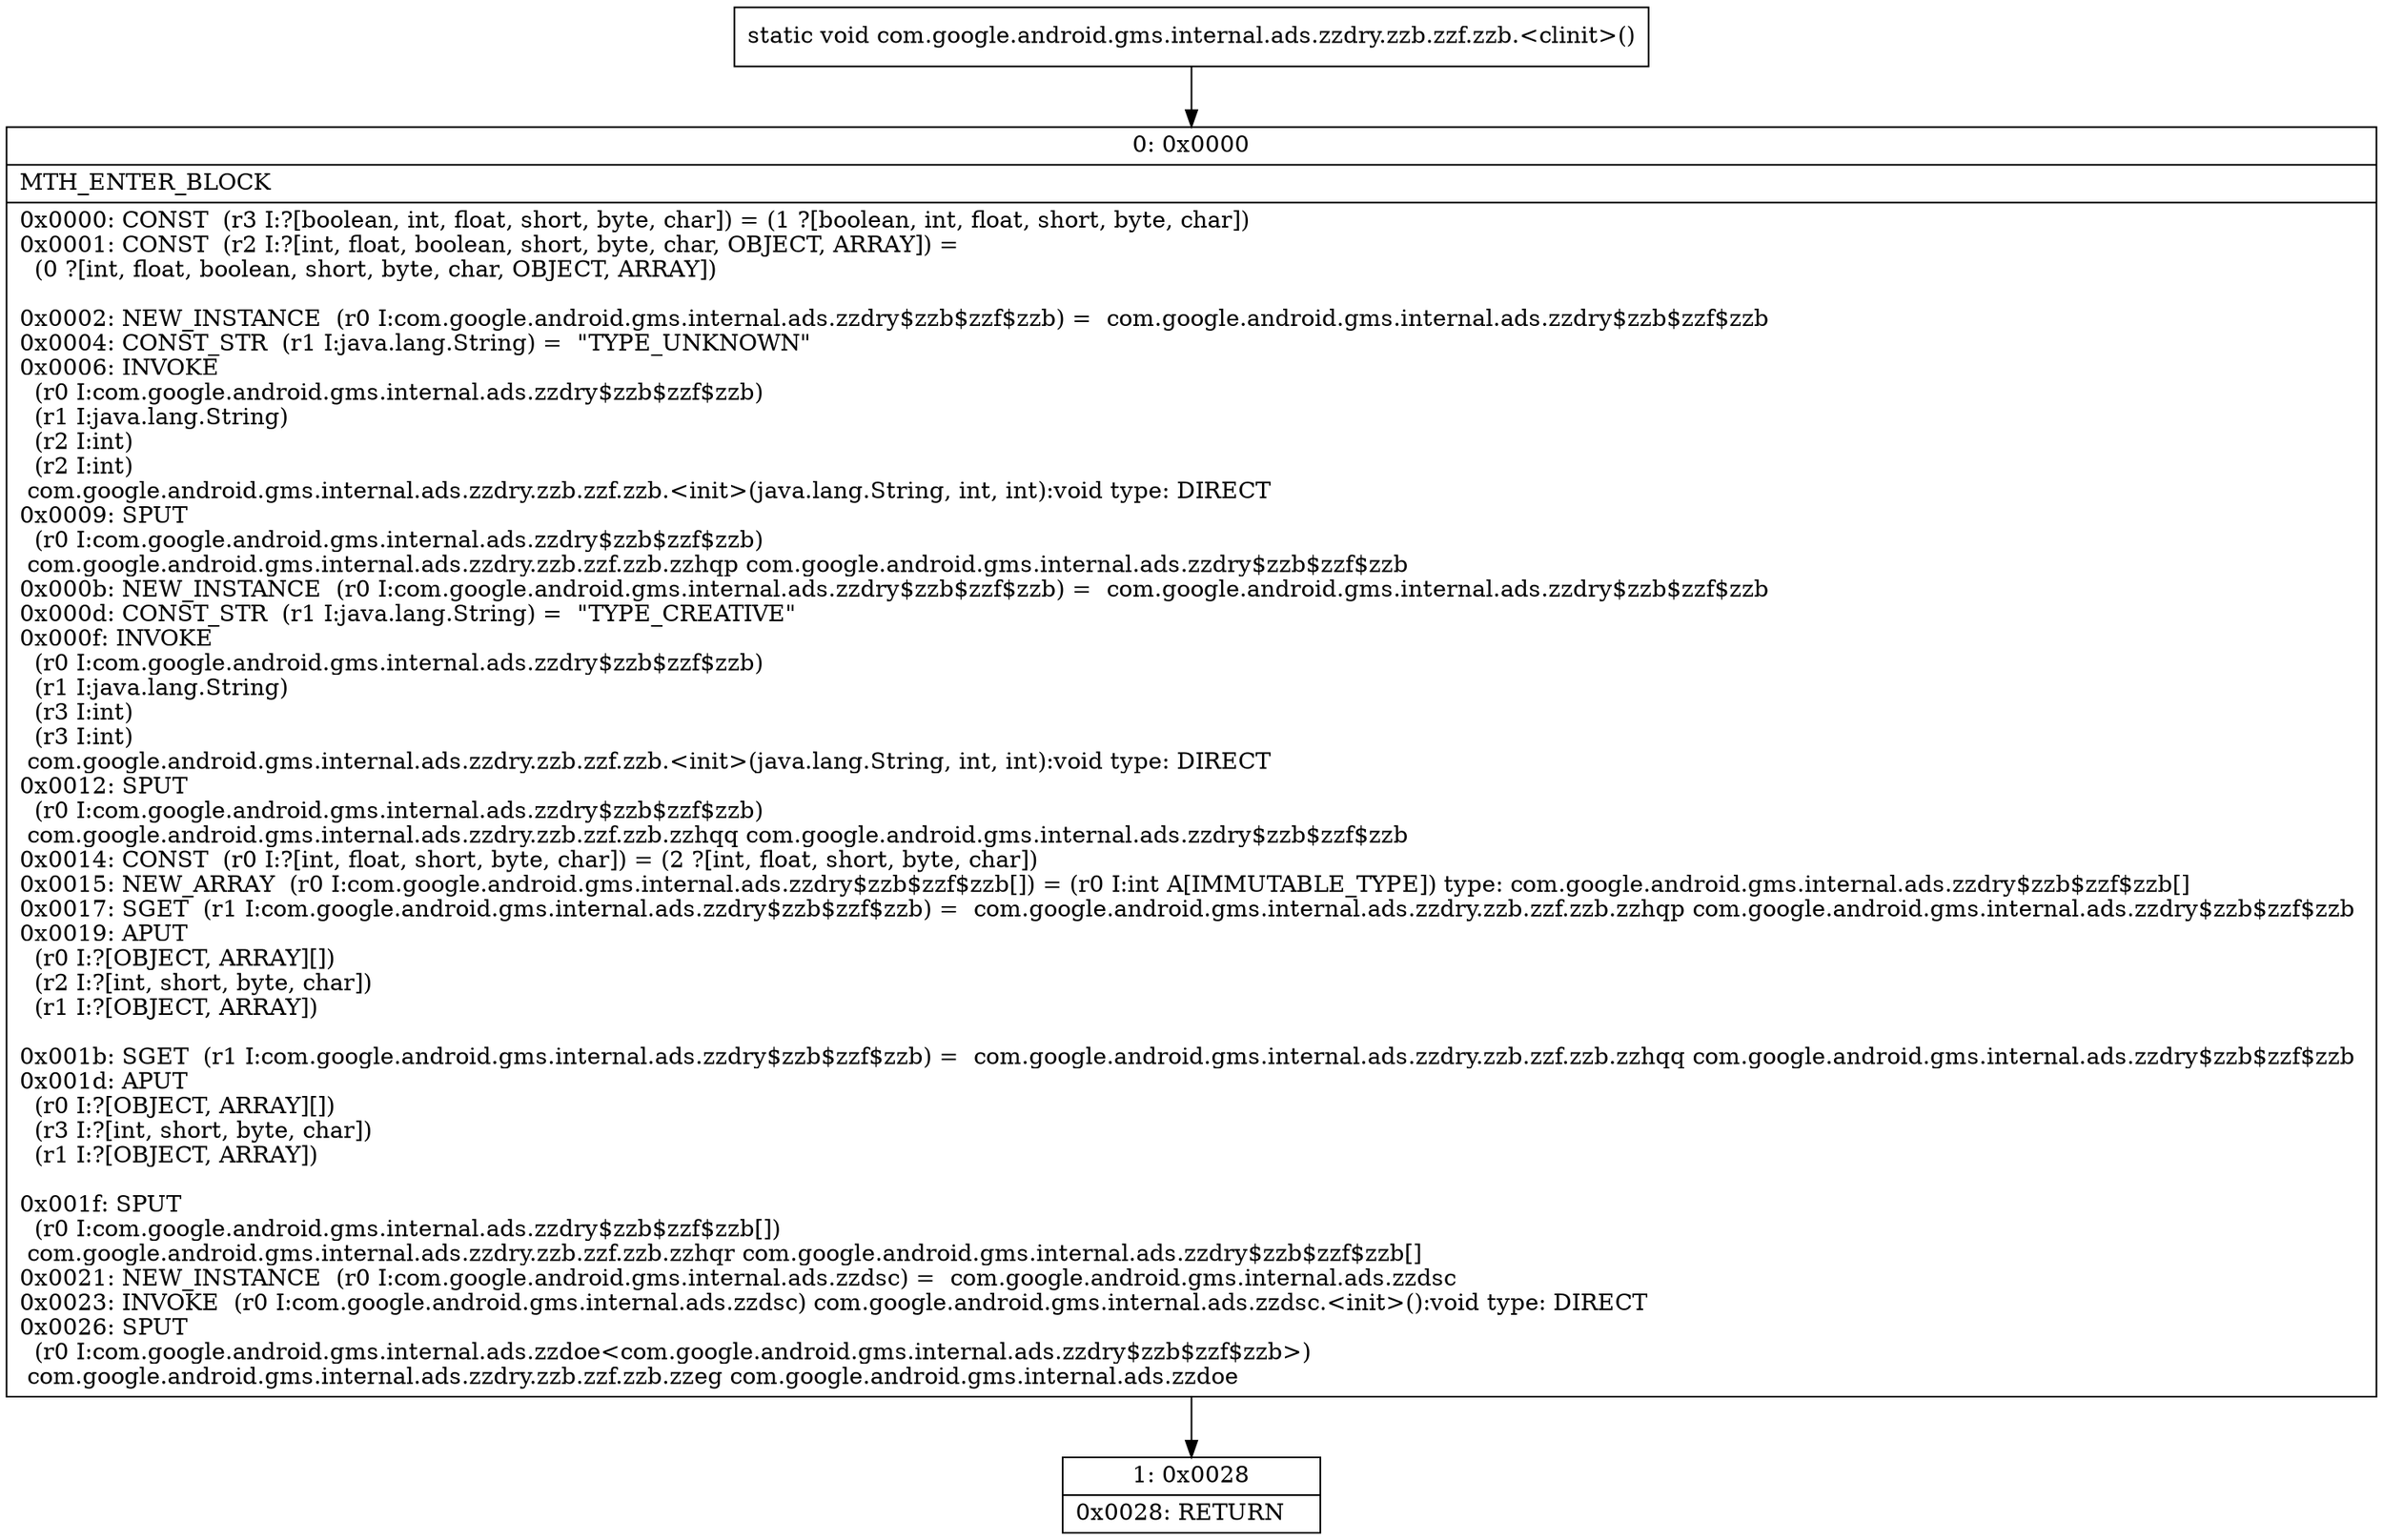 digraph "CFG forcom.google.android.gms.internal.ads.zzdry.zzb.zzf.zzb.\<clinit\>()V" {
Node_0 [shape=record,label="{0\:\ 0x0000|MTH_ENTER_BLOCK\l|0x0000: CONST  (r3 I:?[boolean, int, float, short, byte, char]) = (1 ?[boolean, int, float, short, byte, char]) \l0x0001: CONST  (r2 I:?[int, float, boolean, short, byte, char, OBJECT, ARRAY]) = \l  (0 ?[int, float, boolean, short, byte, char, OBJECT, ARRAY])\l \l0x0002: NEW_INSTANCE  (r0 I:com.google.android.gms.internal.ads.zzdry$zzb$zzf$zzb) =  com.google.android.gms.internal.ads.zzdry$zzb$zzf$zzb \l0x0004: CONST_STR  (r1 I:java.lang.String) =  \"TYPE_UNKNOWN\" \l0x0006: INVOKE  \l  (r0 I:com.google.android.gms.internal.ads.zzdry$zzb$zzf$zzb)\l  (r1 I:java.lang.String)\l  (r2 I:int)\l  (r2 I:int)\l com.google.android.gms.internal.ads.zzdry.zzb.zzf.zzb.\<init\>(java.lang.String, int, int):void type: DIRECT \l0x0009: SPUT  \l  (r0 I:com.google.android.gms.internal.ads.zzdry$zzb$zzf$zzb)\l com.google.android.gms.internal.ads.zzdry.zzb.zzf.zzb.zzhqp com.google.android.gms.internal.ads.zzdry$zzb$zzf$zzb \l0x000b: NEW_INSTANCE  (r0 I:com.google.android.gms.internal.ads.zzdry$zzb$zzf$zzb) =  com.google.android.gms.internal.ads.zzdry$zzb$zzf$zzb \l0x000d: CONST_STR  (r1 I:java.lang.String) =  \"TYPE_CREATIVE\" \l0x000f: INVOKE  \l  (r0 I:com.google.android.gms.internal.ads.zzdry$zzb$zzf$zzb)\l  (r1 I:java.lang.String)\l  (r3 I:int)\l  (r3 I:int)\l com.google.android.gms.internal.ads.zzdry.zzb.zzf.zzb.\<init\>(java.lang.String, int, int):void type: DIRECT \l0x0012: SPUT  \l  (r0 I:com.google.android.gms.internal.ads.zzdry$zzb$zzf$zzb)\l com.google.android.gms.internal.ads.zzdry.zzb.zzf.zzb.zzhqq com.google.android.gms.internal.ads.zzdry$zzb$zzf$zzb \l0x0014: CONST  (r0 I:?[int, float, short, byte, char]) = (2 ?[int, float, short, byte, char]) \l0x0015: NEW_ARRAY  (r0 I:com.google.android.gms.internal.ads.zzdry$zzb$zzf$zzb[]) = (r0 I:int A[IMMUTABLE_TYPE]) type: com.google.android.gms.internal.ads.zzdry$zzb$zzf$zzb[] \l0x0017: SGET  (r1 I:com.google.android.gms.internal.ads.zzdry$zzb$zzf$zzb) =  com.google.android.gms.internal.ads.zzdry.zzb.zzf.zzb.zzhqp com.google.android.gms.internal.ads.zzdry$zzb$zzf$zzb \l0x0019: APUT  \l  (r0 I:?[OBJECT, ARRAY][])\l  (r2 I:?[int, short, byte, char])\l  (r1 I:?[OBJECT, ARRAY])\l \l0x001b: SGET  (r1 I:com.google.android.gms.internal.ads.zzdry$zzb$zzf$zzb) =  com.google.android.gms.internal.ads.zzdry.zzb.zzf.zzb.zzhqq com.google.android.gms.internal.ads.zzdry$zzb$zzf$zzb \l0x001d: APUT  \l  (r0 I:?[OBJECT, ARRAY][])\l  (r3 I:?[int, short, byte, char])\l  (r1 I:?[OBJECT, ARRAY])\l \l0x001f: SPUT  \l  (r0 I:com.google.android.gms.internal.ads.zzdry$zzb$zzf$zzb[])\l com.google.android.gms.internal.ads.zzdry.zzb.zzf.zzb.zzhqr com.google.android.gms.internal.ads.zzdry$zzb$zzf$zzb[] \l0x0021: NEW_INSTANCE  (r0 I:com.google.android.gms.internal.ads.zzdsc) =  com.google.android.gms.internal.ads.zzdsc \l0x0023: INVOKE  (r0 I:com.google.android.gms.internal.ads.zzdsc) com.google.android.gms.internal.ads.zzdsc.\<init\>():void type: DIRECT \l0x0026: SPUT  \l  (r0 I:com.google.android.gms.internal.ads.zzdoe\<com.google.android.gms.internal.ads.zzdry$zzb$zzf$zzb\>)\l com.google.android.gms.internal.ads.zzdry.zzb.zzf.zzb.zzeg com.google.android.gms.internal.ads.zzdoe \l}"];
Node_1 [shape=record,label="{1\:\ 0x0028|0x0028: RETURN   \l}"];
MethodNode[shape=record,label="{static void com.google.android.gms.internal.ads.zzdry.zzb.zzf.zzb.\<clinit\>() }"];
MethodNode -> Node_0;
Node_0 -> Node_1;
}

